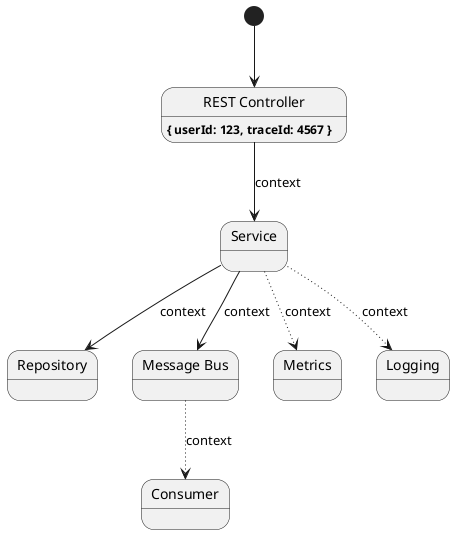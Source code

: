 @startuml

state "REST Controller" as root
state "Service" as service
state "Repository" as repository
state "Message Bus" as message_bus
state "Metrics" as metrics
state "Logging" as logging
state "Consumer" as consumer

[*] --> root
root --> service: context
service --> repository: context
service --> message_bus: context
service -[dotted]-> metrics: context
service -[dotted]-> logging: context
message_bus -[dotted]-> consumer: context

root: **{ userId: 123, traceId: 4567 }**

@enduml

